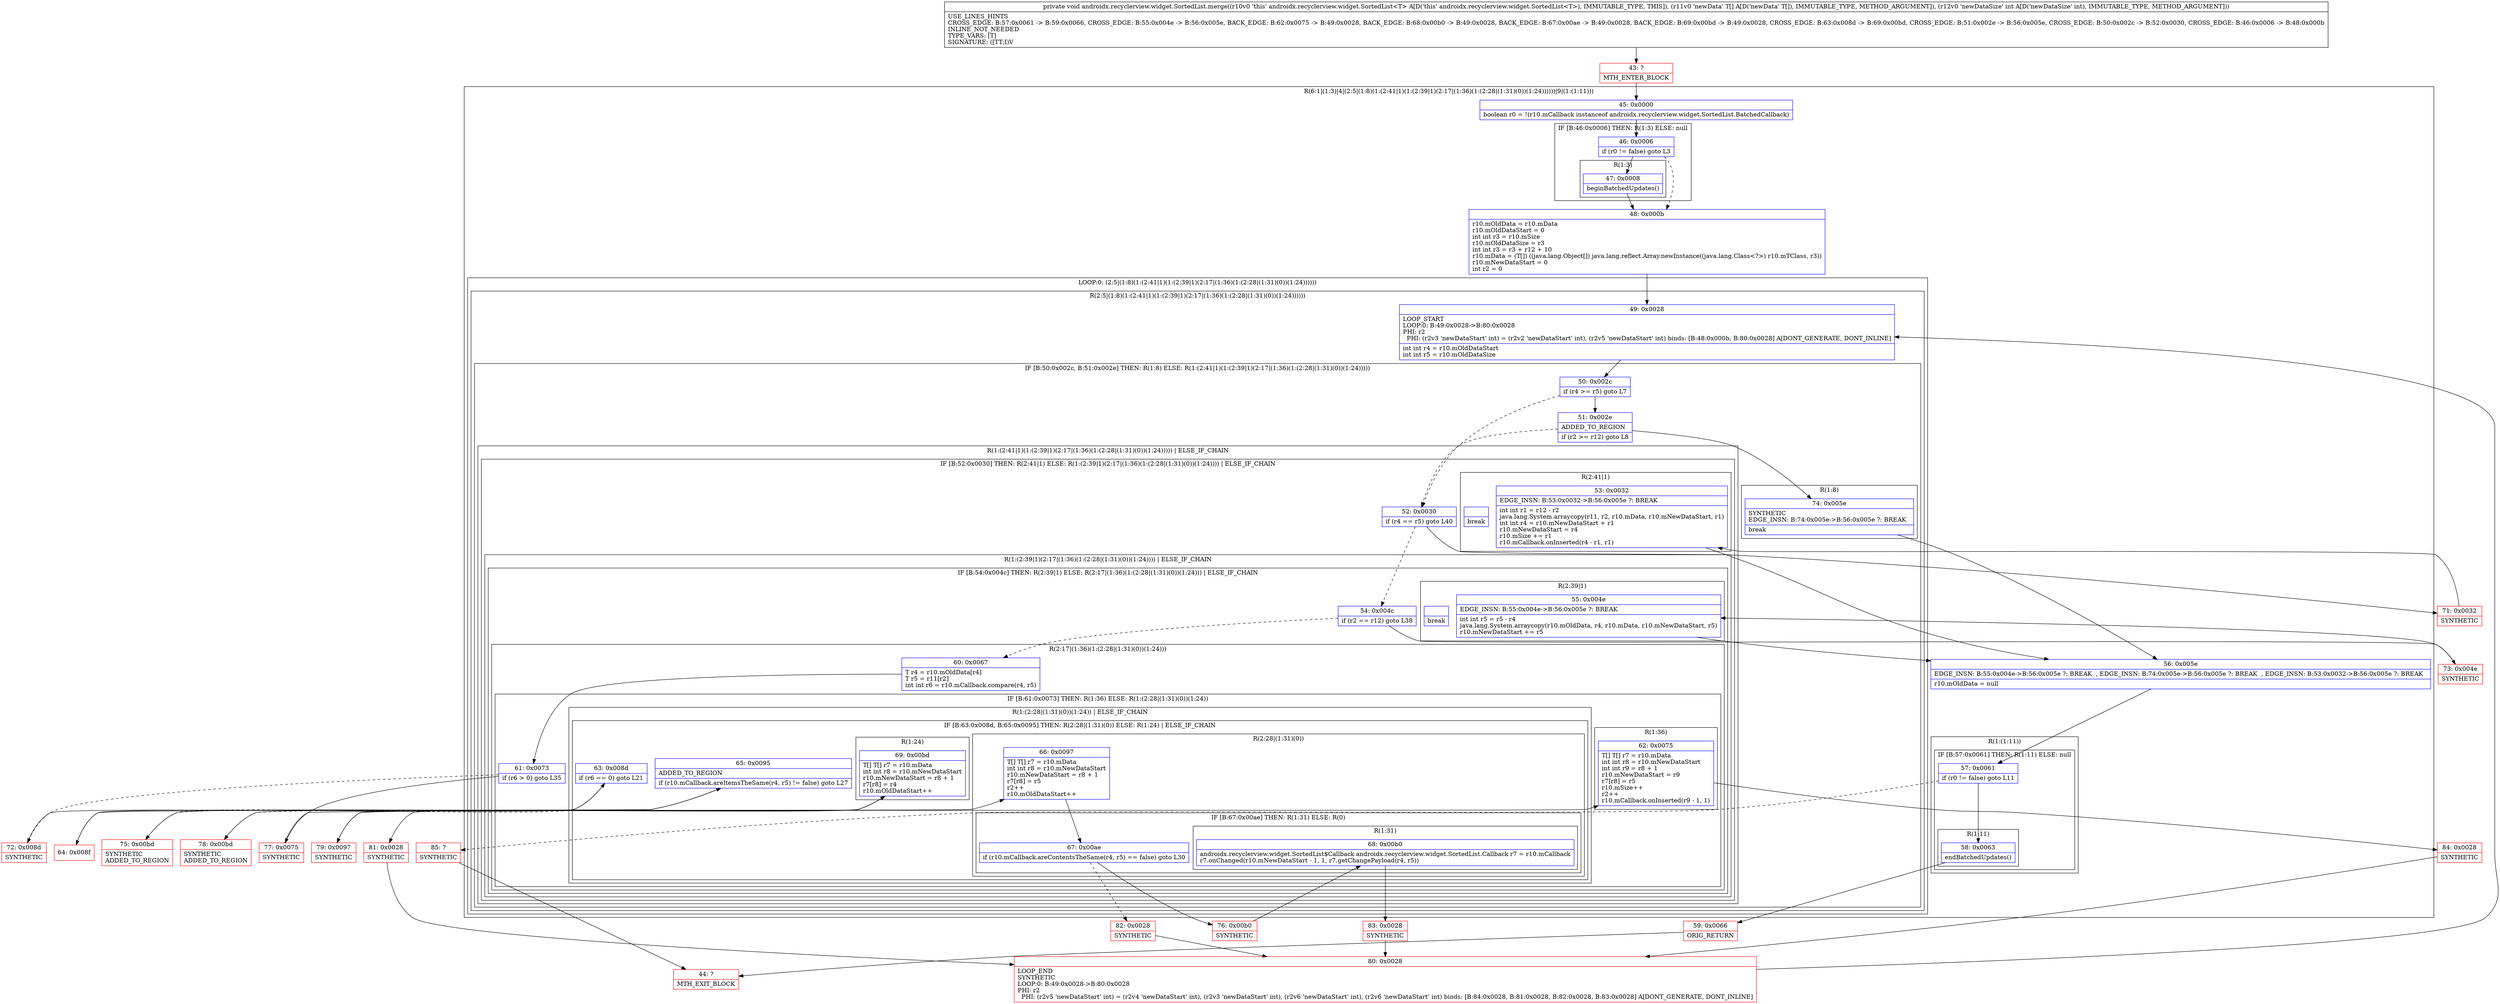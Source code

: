digraph "CFG forandroidx.recyclerview.widget.SortedList.merge([Ljava\/lang\/Object;I)V" {
subgraph cluster_Region_260570561 {
label = "R(6:1|(1:3)|4|(2:5|(1:8)(1:(2:41|1)(1:(2:39|1)(2:17|(1:36)(1:(2:28|(1:31)(0))(1:24))))))|9|(1:(1:11)))";
node [shape=record,color=blue];
Node_45 [shape=record,label="{45\:\ 0x0000|boolean r0 = !(r10.mCallback instanceof androidx.recyclerview.widget.SortedList.BatchedCallback)\l}"];
subgraph cluster_IfRegion_1671400254 {
label = "IF [B:46:0x0006] THEN: R(1:3) ELSE: null";
node [shape=record,color=blue];
Node_46 [shape=record,label="{46\:\ 0x0006|if (r0 != false) goto L3\l}"];
subgraph cluster_Region_1540472178 {
label = "R(1:3)";
node [shape=record,color=blue];
Node_47 [shape=record,label="{47\:\ 0x0008|beginBatchedUpdates()\l}"];
}
}
Node_48 [shape=record,label="{48\:\ 0x000b|r10.mOldData = r10.mData\lr10.mOldDataStart = 0\lint int r3 = r10.mSize\lr10.mOldDataSize = r3\lint int r3 = r3 + r12 + 10\lr10.mData = (T[]) ((java.lang.Object[]) java.lang.reflect.Array.newInstance((java.lang.Class\<?\>) r10.mTClass, r3))\lr10.mNewDataStart = 0\lint r2 = 0\l}"];
subgraph cluster_LoopRegion_888983477 {
label = "LOOP:0: (2:5|(1:8)(1:(2:41|1)(1:(2:39|1)(2:17|(1:36)(1:(2:28|(1:31)(0))(1:24))))))";
node [shape=record,color=blue];
subgraph cluster_Region_381834713 {
label = "R(2:5|(1:8)(1:(2:41|1)(1:(2:39|1)(2:17|(1:36)(1:(2:28|(1:31)(0))(1:24))))))";
node [shape=record,color=blue];
Node_49 [shape=record,label="{49\:\ 0x0028|LOOP_START\lLOOP:0: B:49:0x0028\-\>B:80:0x0028\lPHI: r2 \l  PHI: (r2v3 'newDataStart' int) = (r2v2 'newDataStart' int), (r2v5 'newDataStart' int) binds: [B:48:0x000b, B:80:0x0028] A[DONT_GENERATE, DONT_INLINE]\l|int int r4 = r10.mOldDataStart\lint int r5 = r10.mOldDataSize\l}"];
subgraph cluster_IfRegion_1909874883 {
label = "IF [B:50:0x002c, B:51:0x002e] THEN: R(1:8) ELSE: R(1:(2:41|1)(1:(2:39|1)(2:17|(1:36)(1:(2:28|(1:31)(0))(1:24)))))";
node [shape=record,color=blue];
Node_50 [shape=record,label="{50\:\ 0x002c|if (r4 \>= r5) goto L7\l}"];
Node_51 [shape=record,label="{51\:\ 0x002e|ADDED_TO_REGION\l|if (r2 \>= r12) goto L8\l}"];
subgraph cluster_Region_1895862890 {
label = "R(1:8)";
node [shape=record,color=blue];
Node_74 [shape=record,label="{74\:\ 0x005e|SYNTHETIC\lEDGE_INSN: B:74:0x005e\-\>B:56:0x005e ?: BREAK  \l|break\l}"];
}
subgraph cluster_Region_296493966 {
label = "R(1:(2:41|1)(1:(2:39|1)(2:17|(1:36)(1:(2:28|(1:31)(0))(1:24))))) | ELSE_IF_CHAIN\l";
node [shape=record,color=blue];
subgraph cluster_IfRegion_1831384467 {
label = "IF [B:52:0x0030] THEN: R(2:41|1) ELSE: R(1:(2:39|1)(2:17|(1:36)(1:(2:28|(1:31)(0))(1:24)))) | ELSE_IF_CHAIN\l";
node [shape=record,color=blue];
Node_52 [shape=record,label="{52\:\ 0x0030|if (r4 == r5) goto L40\l}"];
subgraph cluster_Region_675965809 {
label = "R(2:41|1)";
node [shape=record,color=blue];
Node_53 [shape=record,label="{53\:\ 0x0032|EDGE_INSN: B:53:0x0032\-\>B:56:0x005e ?: BREAK  \l|int int r1 = r12 \- r2\ljava.lang.System.arraycopy(r11, r2, r10.mData, r10.mNewDataStart, r1)\lint int r4 = r10.mNewDataStart + r1\lr10.mNewDataStart = r4\lr10.mSize += r1\lr10.mCallback.onInserted(r4 \- r1, r1)\l}"];
Node_InsnContainer_1195386596 [shape=record,label="{|break\l}"];
}
subgraph cluster_Region_362006750 {
label = "R(1:(2:39|1)(2:17|(1:36)(1:(2:28|(1:31)(0))(1:24)))) | ELSE_IF_CHAIN\l";
node [shape=record,color=blue];
subgraph cluster_IfRegion_1154292302 {
label = "IF [B:54:0x004c] THEN: R(2:39|1) ELSE: R(2:17|(1:36)(1:(2:28|(1:31)(0))(1:24))) | ELSE_IF_CHAIN\l";
node [shape=record,color=blue];
Node_54 [shape=record,label="{54\:\ 0x004c|if (r2 == r12) goto L38\l}"];
subgraph cluster_Region_1100729618 {
label = "R(2:39|1)";
node [shape=record,color=blue];
Node_55 [shape=record,label="{55\:\ 0x004e|EDGE_INSN: B:55:0x004e\-\>B:56:0x005e ?: BREAK  \l|int int r5 = r5 \- r4\ljava.lang.System.arraycopy(r10.mOldData, r4, r10.mData, r10.mNewDataStart, r5)\lr10.mNewDataStart += r5\l}"];
Node_InsnContainer_1618320324 [shape=record,label="{|break\l}"];
}
subgraph cluster_Region_1422981112 {
label = "R(2:17|(1:36)(1:(2:28|(1:31)(0))(1:24)))";
node [shape=record,color=blue];
Node_60 [shape=record,label="{60\:\ 0x0067|T r4 = r10.mOldData[r4]\lT r5 = r11[r2]\lint int r6 = r10.mCallback.compare(r4, r5)\l}"];
subgraph cluster_IfRegion_266984744 {
label = "IF [B:61:0x0073] THEN: R(1:36) ELSE: R(1:(2:28|(1:31)(0))(1:24))";
node [shape=record,color=blue];
Node_61 [shape=record,label="{61\:\ 0x0073|if (r6 \> 0) goto L35\l}"];
subgraph cluster_Region_1591101369 {
label = "R(1:36)";
node [shape=record,color=blue];
Node_62 [shape=record,label="{62\:\ 0x0075|T[] T[] r7 = r10.mData\lint int r8 = r10.mNewDataStart\lint int r9 = r8 + 1\lr10.mNewDataStart = r9\lr7[r8] = r5\lr10.mSize++\lr2++\lr10.mCallback.onInserted(r9 \- 1, 1)\l}"];
}
subgraph cluster_Region_271938583 {
label = "R(1:(2:28|(1:31)(0))(1:24)) | ELSE_IF_CHAIN\l";
node [shape=record,color=blue];
subgraph cluster_IfRegion_304582126 {
label = "IF [B:63:0x008d, B:65:0x0095] THEN: R(2:28|(1:31)(0)) ELSE: R(1:24) | ELSE_IF_CHAIN\l";
node [shape=record,color=blue];
Node_63 [shape=record,label="{63\:\ 0x008d|if (r6 == 0) goto L21\l}"];
Node_65 [shape=record,label="{65\:\ 0x0095|ADDED_TO_REGION\l|if (r10.mCallback.areItemsTheSame(r4, r5) != false) goto L27\l}"];
subgraph cluster_Region_1854914647 {
label = "R(2:28|(1:31)(0))";
node [shape=record,color=blue];
Node_66 [shape=record,label="{66\:\ 0x0097|T[] T[] r7 = r10.mData\lint int r8 = r10.mNewDataStart\lr10.mNewDataStart = r8 + 1\lr7[r8] = r5\lr2++\lr10.mOldDataStart++\l}"];
subgraph cluster_IfRegion_382697198 {
label = "IF [B:67:0x00ae] THEN: R(1:31) ELSE: R(0)";
node [shape=record,color=blue];
Node_67 [shape=record,label="{67\:\ 0x00ae|if (r10.mCallback.areContentsTheSame(r4, r5) == false) goto L30\l}"];
subgraph cluster_Region_1046726025 {
label = "R(1:31)";
node [shape=record,color=blue];
Node_68 [shape=record,label="{68\:\ 0x00b0|androidx.recyclerview.widget.SortedList$Callback androidx.recyclerview.widget.SortedList.Callback r7 = r10.mCallback\lr7.onChanged(r10.mNewDataStart \- 1, 1, r7.getChangePayload(r4, r5))\l}"];
}
subgraph cluster_Region_1443108851 {
label = "R(0)";
node [shape=record,color=blue];
}
}
}
subgraph cluster_Region_563051530 {
label = "R(1:24)";
node [shape=record,color=blue];
Node_69 [shape=record,label="{69\:\ 0x00bd|T[] T[] r7 = r10.mData\lint int r8 = r10.mNewDataStart\lr10.mNewDataStart = r8 + 1\lr7[r8] = r4\lr10.mOldDataStart++\l}"];
}
}
}
}
}
}
}
}
}
}
}
}
Node_56 [shape=record,label="{56\:\ 0x005e|EDGE_INSN: B:55:0x004e\-\>B:56:0x005e ?: BREAK  , EDGE_INSN: B:74:0x005e\-\>B:56:0x005e ?: BREAK  , EDGE_INSN: B:53:0x0032\-\>B:56:0x005e ?: BREAK  \l|r10.mOldData = null\l}"];
subgraph cluster_Region_1566236885 {
label = "R(1:(1:11))";
node [shape=record,color=blue];
subgraph cluster_IfRegion_1094910152 {
label = "IF [B:57:0x0061] THEN: R(1:11) ELSE: null";
node [shape=record,color=blue];
Node_57 [shape=record,label="{57\:\ 0x0061|if (r0 != false) goto L11\l}"];
subgraph cluster_Region_289274625 {
label = "R(1:11)";
node [shape=record,color=blue];
Node_58 [shape=record,label="{58\:\ 0x0063|endBatchedUpdates()\l}"];
}
}
}
}
Node_43 [shape=record,color=red,label="{43\:\ ?|MTH_ENTER_BLOCK\l}"];
Node_59 [shape=record,color=red,label="{59\:\ 0x0066|ORIG_RETURN\l}"];
Node_44 [shape=record,color=red,label="{44\:\ ?|MTH_EXIT_BLOCK\l}"];
Node_85 [shape=record,color=red,label="{85\:\ ?|SYNTHETIC\l}"];
Node_72 [shape=record,color=red,label="{72\:\ 0x008d|SYNTHETIC\l}"];
Node_64 [shape=record,color=red,label="{64\:\ 0x008f}"];
Node_78 [shape=record,color=red,label="{78\:\ 0x00bd|SYNTHETIC\lADDED_TO_REGION\l}"];
Node_81 [shape=record,color=red,label="{81\:\ 0x0028|SYNTHETIC\l}"];
Node_80 [shape=record,color=red,label="{80\:\ 0x0028|LOOP_END\lSYNTHETIC\lLOOP:0: B:49:0x0028\-\>B:80:0x0028\lPHI: r2 \l  PHI: (r2v5 'newDataStart' int) = (r2v4 'newDataStart' int), (r2v3 'newDataStart' int), (r2v6 'newDataStart' int), (r2v6 'newDataStart' int) binds: [B:84:0x0028, B:81:0x0028, B:82:0x0028, B:83:0x0028] A[DONT_GENERATE, DONT_INLINE]\l}"];
Node_79 [shape=record,color=red,label="{79\:\ 0x0097|SYNTHETIC\l}"];
Node_76 [shape=record,color=red,label="{76\:\ 0x00b0|SYNTHETIC\l}"];
Node_83 [shape=record,color=red,label="{83\:\ 0x0028|SYNTHETIC\l}"];
Node_82 [shape=record,color=red,label="{82\:\ 0x0028|SYNTHETIC\l}"];
Node_75 [shape=record,color=red,label="{75\:\ 0x00bd|SYNTHETIC\lADDED_TO_REGION\l}"];
Node_77 [shape=record,color=red,label="{77\:\ 0x0075|SYNTHETIC\l}"];
Node_84 [shape=record,color=red,label="{84\:\ 0x0028|SYNTHETIC\l}"];
Node_73 [shape=record,color=red,label="{73\:\ 0x004e|SYNTHETIC\l}"];
Node_71 [shape=record,color=red,label="{71\:\ 0x0032|SYNTHETIC\l}"];
MethodNode[shape=record,label="{private void androidx.recyclerview.widget.SortedList.merge((r10v0 'this' androidx.recyclerview.widget.SortedList\<T\> A[D('this' androidx.recyclerview.widget.SortedList\<T\>), IMMUTABLE_TYPE, THIS]), (r11v0 'newData' T[] A[D('newData' T[]), IMMUTABLE_TYPE, METHOD_ARGUMENT]), (r12v0 'newDataSize' int A[D('newDataSize' int), IMMUTABLE_TYPE, METHOD_ARGUMENT]))  | USE_LINES_HINTS\lCROSS_EDGE: B:57:0x0061 \-\> B:59:0x0066, CROSS_EDGE: B:55:0x004e \-\> B:56:0x005e, BACK_EDGE: B:62:0x0075 \-\> B:49:0x0028, BACK_EDGE: B:68:0x00b0 \-\> B:49:0x0028, BACK_EDGE: B:67:0x00ae \-\> B:49:0x0028, BACK_EDGE: B:69:0x00bd \-\> B:49:0x0028, CROSS_EDGE: B:63:0x008d \-\> B:69:0x00bd, CROSS_EDGE: B:51:0x002e \-\> B:56:0x005e, CROSS_EDGE: B:50:0x002c \-\> B:52:0x0030, CROSS_EDGE: B:46:0x0006 \-\> B:48:0x000b\lINLINE_NOT_NEEDED\lTYPE_VARS: [T]\lSIGNATURE: ([TT;I)V\l}"];
MethodNode -> Node_43;Node_45 -> Node_46;
Node_46 -> Node_47;
Node_46 -> Node_48[style=dashed];
Node_47 -> Node_48;
Node_48 -> Node_49;
Node_49 -> Node_50;
Node_50 -> Node_51;
Node_50 -> Node_52[style=dashed];
Node_51 -> Node_52[style=dashed];
Node_51 -> Node_74;
Node_74 -> Node_56;
Node_52 -> Node_54[style=dashed];
Node_52 -> Node_71;
Node_53 -> Node_56;
Node_54 -> Node_60[style=dashed];
Node_54 -> Node_73;
Node_55 -> Node_56;
Node_60 -> Node_61;
Node_61 -> Node_72[style=dashed];
Node_61 -> Node_77;
Node_62 -> Node_84;
Node_63 -> Node_64;
Node_63 -> Node_75[style=dashed];
Node_65 -> Node_78[style=dashed];
Node_65 -> Node_79;
Node_66 -> Node_67;
Node_67 -> Node_76;
Node_67 -> Node_82[style=dashed];
Node_68 -> Node_83;
Node_69 -> Node_81;
Node_56 -> Node_57;
Node_57 -> Node_58;
Node_57 -> Node_85[style=dashed];
Node_58 -> Node_59;
Node_43 -> Node_45;
Node_59 -> Node_44;
Node_85 -> Node_44;
Node_72 -> Node_63;
Node_64 -> Node_65;
Node_78 -> Node_69;
Node_81 -> Node_80;
Node_80 -> Node_49;
Node_79 -> Node_66;
Node_76 -> Node_68;
Node_83 -> Node_80;
Node_82 -> Node_80;
Node_75 -> Node_69;
Node_77 -> Node_62;
Node_84 -> Node_80;
Node_73 -> Node_55;
Node_71 -> Node_53;
}

